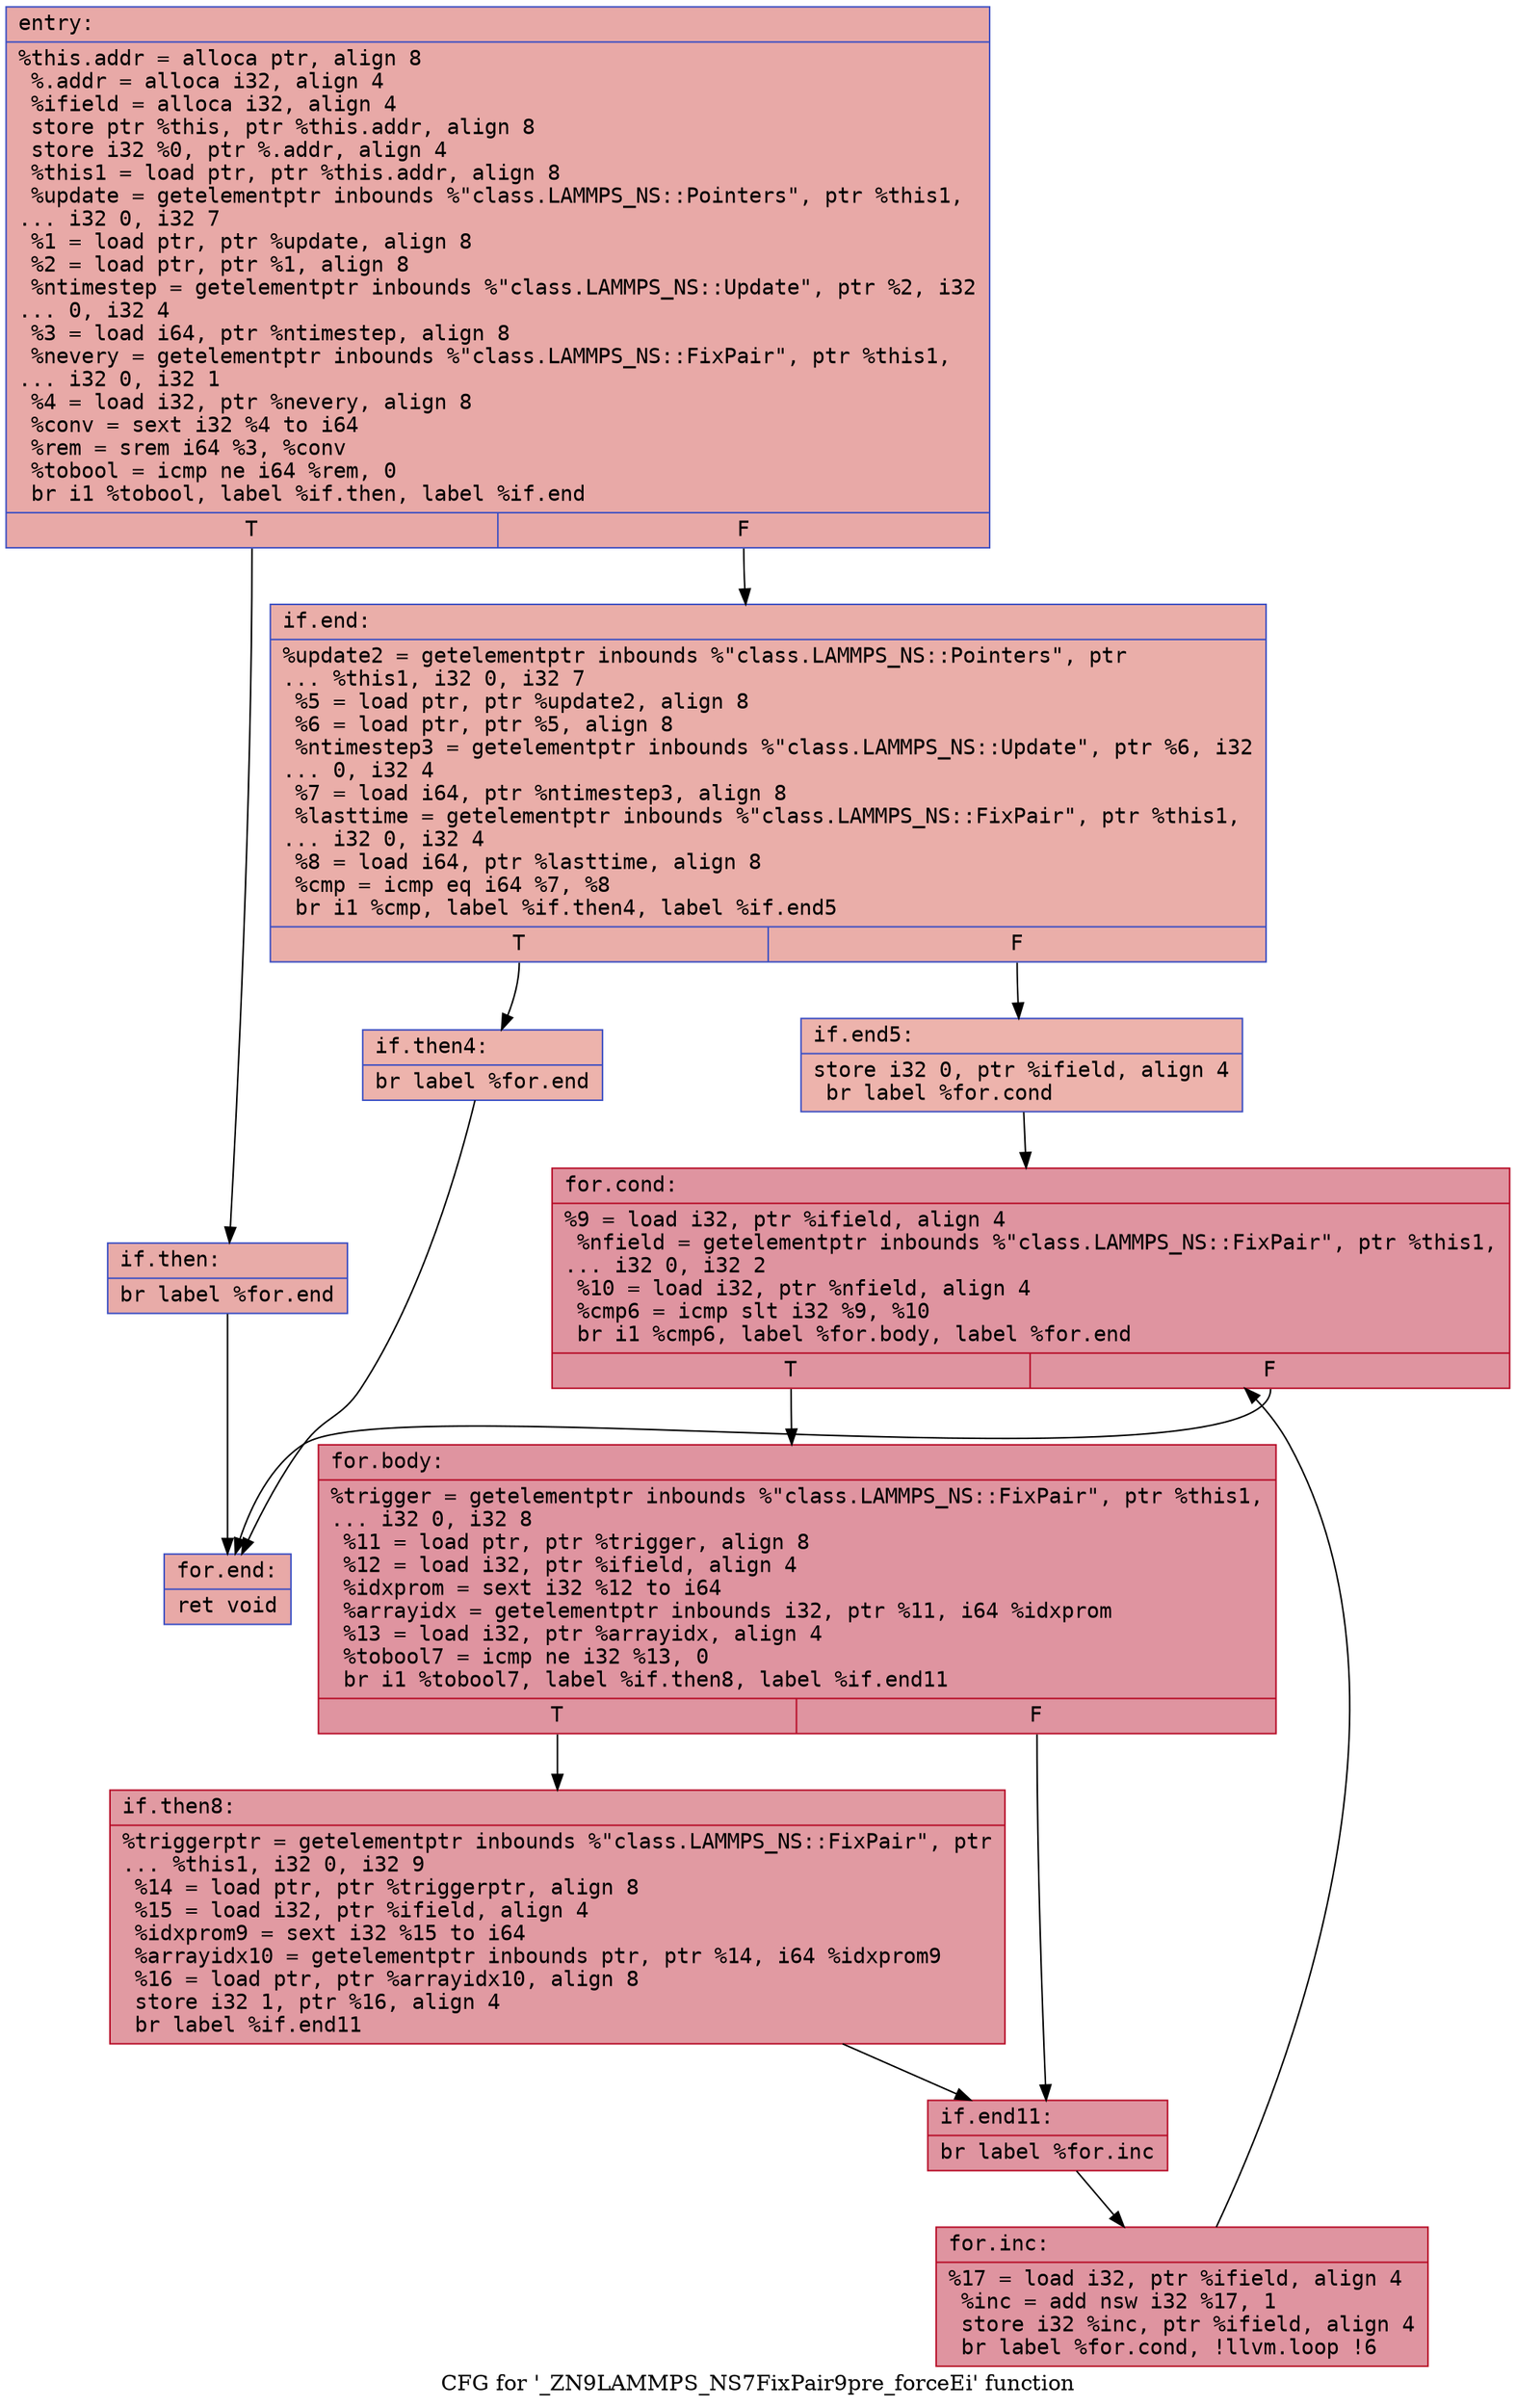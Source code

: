 digraph "CFG for '_ZN9LAMMPS_NS7FixPair9pre_forceEi' function" {
	label="CFG for '_ZN9LAMMPS_NS7FixPair9pre_forceEi' function";

	Node0x5629e4cc1a50 [shape=record,color="#3d50c3ff", style=filled, fillcolor="#ca3b3770" fontname="Courier",label="{entry:\l|  %this.addr = alloca ptr, align 8\l  %.addr = alloca i32, align 4\l  %ifield = alloca i32, align 4\l  store ptr %this, ptr %this.addr, align 8\l  store i32 %0, ptr %.addr, align 4\l  %this1 = load ptr, ptr %this.addr, align 8\l  %update = getelementptr inbounds %\"class.LAMMPS_NS::Pointers\", ptr %this1,\l... i32 0, i32 7\l  %1 = load ptr, ptr %update, align 8\l  %2 = load ptr, ptr %1, align 8\l  %ntimestep = getelementptr inbounds %\"class.LAMMPS_NS::Update\", ptr %2, i32\l... 0, i32 4\l  %3 = load i64, ptr %ntimestep, align 8\l  %nevery = getelementptr inbounds %\"class.LAMMPS_NS::FixPair\", ptr %this1,\l... i32 0, i32 1\l  %4 = load i32, ptr %nevery, align 8\l  %conv = sext i32 %4 to i64\l  %rem = srem i64 %3, %conv\l  %tobool = icmp ne i64 %rem, 0\l  br i1 %tobool, label %if.then, label %if.end\l|{<s0>T|<s1>F}}"];
	Node0x5629e4cc1a50:s0 -> Node0x5629e4cc2440[tooltip="entry -> if.then\nProbability 62.50%" ];
	Node0x5629e4cc1a50:s1 -> Node0x5629e4cc2650[tooltip="entry -> if.end\nProbability 37.50%" ];
	Node0x5629e4cc2440 [shape=record,color="#3d50c3ff", style=filled, fillcolor="#cc403a70" fontname="Courier",label="{if.then:\l|  br label %for.end\l}"];
	Node0x5629e4cc2440 -> Node0x5629e4cc2770[tooltip="if.then -> for.end\nProbability 100.00%" ];
	Node0x5629e4cc2650 [shape=record,color="#3d50c3ff", style=filled, fillcolor="#d0473d70" fontname="Courier",label="{if.end:\l|  %update2 = getelementptr inbounds %\"class.LAMMPS_NS::Pointers\", ptr\l... %this1, i32 0, i32 7\l  %5 = load ptr, ptr %update2, align 8\l  %6 = load ptr, ptr %5, align 8\l  %ntimestep3 = getelementptr inbounds %\"class.LAMMPS_NS::Update\", ptr %6, i32\l... 0, i32 4\l  %7 = load i64, ptr %ntimestep3, align 8\l  %lasttime = getelementptr inbounds %\"class.LAMMPS_NS::FixPair\", ptr %this1,\l... i32 0, i32 4\l  %8 = load i64, ptr %lasttime, align 8\l  %cmp = icmp eq i64 %7, %8\l  br i1 %cmp, label %if.then4, label %if.end5\l|{<s0>T|<s1>F}}"];
	Node0x5629e4cc2650:s0 -> Node0x5629e4cc2dc0[tooltip="if.end -> if.then4\nProbability 50.00%" ];
	Node0x5629e4cc2650:s1 -> Node0x5629e4cc2e40[tooltip="if.end -> if.end5\nProbability 50.00%" ];
	Node0x5629e4cc2dc0 [shape=record,color="#3d50c3ff", style=filled, fillcolor="#d6524470" fontname="Courier",label="{if.then4:\l|  br label %for.end\l}"];
	Node0x5629e4cc2dc0 -> Node0x5629e4cc2770[tooltip="if.then4 -> for.end\nProbability 100.00%" ];
	Node0x5629e4cc2e40 [shape=record,color="#3d50c3ff", style=filled, fillcolor="#d6524470" fontname="Courier",label="{if.end5:\l|  store i32 0, ptr %ifield, align 4\l  br label %for.cond\l}"];
	Node0x5629e4cc2e40 -> Node0x5629e4cc3070[tooltip="if.end5 -> for.cond\nProbability 100.00%" ];
	Node0x5629e4cc3070 [shape=record,color="#b70d28ff", style=filled, fillcolor="#b70d2870" fontname="Courier",label="{for.cond:\l|  %9 = load i32, ptr %ifield, align 4\l  %nfield = getelementptr inbounds %\"class.LAMMPS_NS::FixPair\", ptr %this1,\l... i32 0, i32 2\l  %10 = load i32, ptr %nfield, align 4\l  %cmp6 = icmp slt i32 %9, %10\l  br i1 %cmp6, label %for.body, label %for.end\l|{<s0>T|<s1>F}}"];
	Node0x5629e4cc3070:s0 -> Node0x5629e4cc33f0[tooltip="for.cond -> for.body\nProbability 96.88%" ];
	Node0x5629e4cc3070:s1 -> Node0x5629e4cc2770[tooltip="for.cond -> for.end\nProbability 3.12%" ];
	Node0x5629e4cc33f0 [shape=record,color="#b70d28ff", style=filled, fillcolor="#b70d2870" fontname="Courier",label="{for.body:\l|  %trigger = getelementptr inbounds %\"class.LAMMPS_NS::FixPair\", ptr %this1,\l... i32 0, i32 8\l  %11 = load ptr, ptr %trigger, align 8\l  %12 = load i32, ptr %ifield, align 4\l  %idxprom = sext i32 %12 to i64\l  %arrayidx = getelementptr inbounds i32, ptr %11, i64 %idxprom\l  %13 = load i32, ptr %arrayidx, align 4\l  %tobool7 = icmp ne i32 %13, 0\l  br i1 %tobool7, label %if.then8, label %if.end11\l|{<s0>T|<s1>F}}"];
	Node0x5629e4cc33f0:s0 -> Node0x5629e4cc3b20[tooltip="for.body -> if.then8\nProbability 62.50%" ];
	Node0x5629e4cc33f0:s1 -> Node0x5629e4cc3ba0[tooltip="for.body -> if.end11\nProbability 37.50%" ];
	Node0x5629e4cc3b20 [shape=record,color="#b70d28ff", style=filled, fillcolor="#bb1b2c70" fontname="Courier",label="{if.then8:\l|  %triggerptr = getelementptr inbounds %\"class.LAMMPS_NS::FixPair\", ptr\l... %this1, i32 0, i32 9\l  %14 = load ptr, ptr %triggerptr, align 8\l  %15 = load i32, ptr %ifield, align 4\l  %idxprom9 = sext i32 %15 to i64\l  %arrayidx10 = getelementptr inbounds ptr, ptr %14, i64 %idxprom9\l  %16 = load ptr, ptr %arrayidx10, align 8\l  store i32 1, ptr %16, align 4\l  br label %if.end11\l}"];
	Node0x5629e4cc3b20 -> Node0x5629e4cc3ba0[tooltip="if.then8 -> if.end11\nProbability 100.00%" ];
	Node0x5629e4cc3ba0 [shape=record,color="#b70d28ff", style=filled, fillcolor="#b70d2870" fontname="Courier",label="{if.end11:\l|  br label %for.inc\l}"];
	Node0x5629e4cc3ba0 -> Node0x5629e4cc41c0[tooltip="if.end11 -> for.inc\nProbability 100.00%" ];
	Node0x5629e4cc41c0 [shape=record,color="#b70d28ff", style=filled, fillcolor="#b70d2870" fontname="Courier",label="{for.inc:\l|  %17 = load i32, ptr %ifield, align 4\l  %inc = add nsw i32 %17, 1\l  store i32 %inc, ptr %ifield, align 4\l  br label %for.cond, !llvm.loop !6\l}"];
	Node0x5629e4cc41c0 -> Node0x5629e4cc3070[tooltip="for.inc -> for.cond\nProbability 100.00%" ];
	Node0x5629e4cc2770 [shape=record,color="#3d50c3ff", style=filled, fillcolor="#ca3b3770" fontname="Courier",label="{for.end:\l|  ret void\l}"];
}
